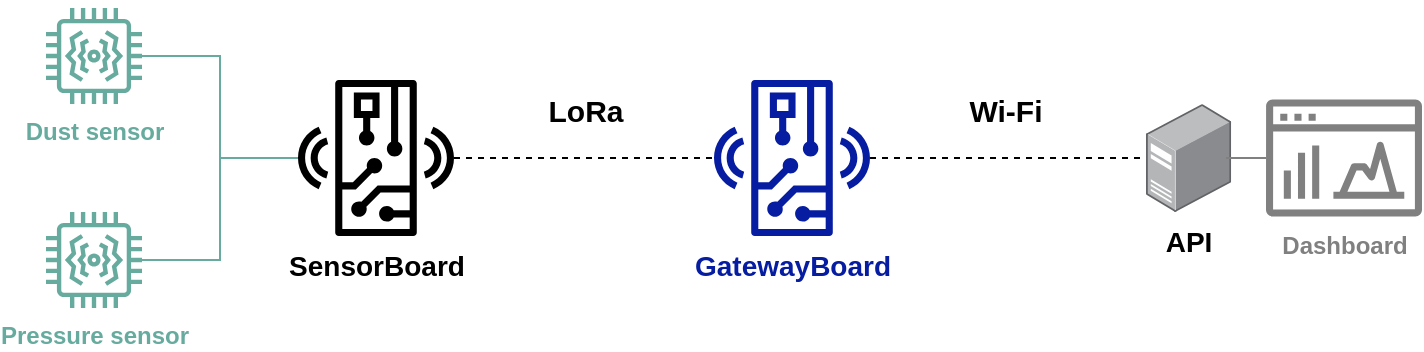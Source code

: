 <mxfile version="27.1.5">
  <diagram name="Page-1" id="eavhPGMwy9YKpKgykWjc">
    <mxGraphModel dx="998" dy="542" grid="1" gridSize="10" guides="1" tooltips="1" connect="1" arrows="1" fold="1" page="1" pageScale="1" pageWidth="827" pageHeight="1169" math="0" shadow="0">
      <root>
        <mxCell id="0" />
        <mxCell id="1" parent="0" />
        <mxCell id="Pu6c8xTo7z5lnewg2ZwK-1" value="&lt;b&gt;&lt;font style=&quot;font-size: 14px;&quot;&gt;API&lt;/font&gt;&lt;/b&gt;" style="image;points=[];aspect=fixed;html=1;align=center;shadow=0;dashed=0;image=img/lib/allied_telesis/computer_and_terminals/Server_Desktop.svg;labelBackgroundColor=none;fontColor=default;" vertex="1" parent="1">
          <mxGeometry x="630" y="192" width="42.6" height="54" as="geometry" />
        </mxCell>
        <mxCell id="Pu6c8xTo7z5lnewg2ZwK-3" value="" style="sketch=0;outlineConnect=0;fontColor=#232F3E;gradientColor=none;fillColor=#061CA1;strokeColor=none;dashed=0;verticalLabelPosition=bottom;verticalAlign=top;align=center;html=1;fontSize=12;fontStyle=0;aspect=fixed;pointerEvents=1;shape=mxgraph.aws4.hardware_board;rotation=-90;" vertex="1" parent="1">
          <mxGeometry x="414" y="180" width="78" height="78" as="geometry" />
        </mxCell>
        <mxCell id="Pu6c8xTo7z5lnewg2ZwK-4" value="" style="sketch=0;outlineConnect=0;fontColor=#232F3E;gradientColor=none;fillColor=#000000;strokeColor=none;dashed=0;verticalLabelPosition=bottom;verticalAlign=top;align=center;html=1;fontSize=12;fontStyle=0;aspect=fixed;pointerEvents=1;shape=mxgraph.aws4.hardware_board;rotation=-90;" vertex="1" parent="1">
          <mxGeometry x="206" y="180" width="78" height="78" as="geometry" />
        </mxCell>
        <mxCell id="Pu6c8xTo7z5lnewg2ZwK-5" value="" style="endArrow=none;dashed=1;html=1;rounded=0;" edge="1" parent="1" source="Pu6c8xTo7z5lnewg2ZwK-4" target="Pu6c8xTo7z5lnewg2ZwK-3">
          <mxGeometry width="50" height="50" relative="1" as="geometry">
            <mxPoint x="336" y="280" as="sourcePoint" />
            <mxPoint x="386" y="230" as="targetPoint" />
          </mxGeometry>
        </mxCell>
        <mxCell id="Pu6c8xTo7z5lnewg2ZwK-6" value="" style="endArrow=none;dashed=1;html=1;rounded=0;" edge="1" parent="1" source="Pu6c8xTo7z5lnewg2ZwK-3" target="Pu6c8xTo7z5lnewg2ZwK-1">
          <mxGeometry width="50" height="50" relative="1" as="geometry">
            <mxPoint x="606.6" y="240" as="sourcePoint" />
            <mxPoint x="768.6" y="240" as="targetPoint" />
          </mxGeometry>
        </mxCell>
        <mxCell id="Pu6c8xTo7z5lnewg2ZwK-7" value="&lt;b&gt;&lt;font style=&quot;font-size: 15px;&quot;&gt;LoRa&lt;/font&gt;&lt;/b&gt;" style="text;html=1;align=center;verticalAlign=middle;whiteSpace=wrap;rounded=0;" vertex="1" parent="1">
          <mxGeometry x="320" y="180" width="60" height="30" as="geometry" />
        </mxCell>
        <mxCell id="Pu6c8xTo7z5lnewg2ZwK-10" value="&lt;b&gt;&lt;font style=&quot;font-size: 15px;&quot;&gt;Wi-Fi&lt;/font&gt;&lt;/b&gt;" style="text;html=1;align=center;verticalAlign=middle;whiteSpace=wrap;rounded=0;" vertex="1" parent="1">
          <mxGeometry x="530" y="180" width="60" height="30" as="geometry" />
        </mxCell>
        <mxCell id="Pu6c8xTo7z5lnewg2ZwK-15" value="&lt;font style=&quot;font-size: 14px; color: rgb(6, 28, 161);&quot;&gt;&lt;b&gt;GatewayBoard&lt;/b&gt;&lt;/font&gt;" style="text;html=1;align=center;verticalAlign=middle;resizable=0;points=[];autosize=1;strokeColor=none;fillColor=none;" vertex="1" parent="1">
          <mxGeometry x="393" y="258" width="120" height="30" as="geometry" />
        </mxCell>
        <mxCell id="Pu6c8xTo7z5lnewg2ZwK-17" value="&lt;font style=&quot;font-size: 14px;&quot;&gt;&lt;b&gt;SensorBoard&lt;/b&gt;&lt;/font&gt;" style="text;html=1;align=center;verticalAlign=middle;resizable=0;points=[];autosize=1;strokeColor=none;fillColor=none;" vertex="1" parent="1">
          <mxGeometry x="190" y="258" width="110" height="30" as="geometry" />
        </mxCell>
        <mxCell id="Pu6c8xTo7z5lnewg2ZwK-21" style="edgeStyle=orthogonalEdgeStyle;rounded=0;orthogonalLoop=1;jettySize=auto;html=1;endArrow=none;startFill=0;strokeColor=#67AB9F;" edge="1" parent="1" source="Pu6c8xTo7z5lnewg2ZwK-19" target="Pu6c8xTo7z5lnewg2ZwK-4">
          <mxGeometry relative="1" as="geometry" />
        </mxCell>
        <mxCell id="Pu6c8xTo7z5lnewg2ZwK-19" value="&lt;font style=&quot;color: rgb(103, 171, 159);&quot;&gt;Dust sensor&lt;/font&gt;" style="sketch=0;outlineConnect=0;fontColor=#232F3E;gradientColor=none;fillColor=#67AB9F;strokeColor=none;dashed=0;verticalLabelPosition=bottom;verticalAlign=top;align=center;html=1;fontSize=12;fontStyle=1;aspect=fixed;pointerEvents=1;shape=mxgraph.aws4.iot_thing_vibration_sensor;" vertex="1" parent="1">
          <mxGeometry x="80" y="144" width="48" height="48" as="geometry" />
        </mxCell>
        <mxCell id="Pu6c8xTo7z5lnewg2ZwK-22" style="edgeStyle=orthogonalEdgeStyle;rounded=0;orthogonalLoop=1;jettySize=auto;html=1;endArrow=none;startFill=0;strokeColor=#67AB9F;" edge="1" parent="1" source="Pu6c8xTo7z5lnewg2ZwK-20" target="Pu6c8xTo7z5lnewg2ZwK-4">
          <mxGeometry relative="1" as="geometry" />
        </mxCell>
        <mxCell id="Pu6c8xTo7z5lnewg2ZwK-20" value="&lt;font style=&quot;color: rgb(103, 171, 159);&quot;&gt;Pressure sensor&lt;/font&gt;" style="sketch=0;outlineConnect=0;fontColor=#232F3E;gradientColor=none;fillColor=#67AB9F;strokeColor=none;dashed=0;verticalLabelPosition=bottom;verticalAlign=top;align=center;html=1;fontSize=12;fontStyle=1;aspect=fixed;pointerEvents=1;shape=mxgraph.aws4.iot_thing_vibration_sensor;" vertex="1" parent="1">
          <mxGeometry x="80" y="246" width="48" height="48" as="geometry" />
        </mxCell>
        <mxCell id="Pu6c8xTo7z5lnewg2ZwK-24" value="" style="shape=image;html=1;verticalAlign=top;verticalLabelPosition=bottom;labelBackgroundColor=#ffffff;imageAspect=0;aspect=fixed;image=https://cdn4.iconfinder.com/data/icons/ionicons/512/icon-battery-half-128.png" vertex="1" parent="1">
          <mxGeometry x="225" y="140" width="40" height="40" as="geometry" />
        </mxCell>
        <mxCell id="Pu6c8xTo7z5lnewg2ZwK-26" style="edgeStyle=orthogonalEdgeStyle;rounded=0;orthogonalLoop=1;jettySize=auto;html=1;endArrow=none;startFill=0;strokeColor=#808080;" edge="1" parent="1" source="Pu6c8xTo7z5lnewg2ZwK-25" target="Pu6c8xTo7z5lnewg2ZwK-1">
          <mxGeometry relative="1" as="geometry" />
        </mxCell>
        <mxCell id="Pu6c8xTo7z5lnewg2ZwK-25" value="&lt;font style=&quot;color: rgb(128, 128, 128);&quot;&gt;&lt;b&gt;Dashboard&lt;/b&gt;&lt;/font&gt;" style="sketch=0;outlineConnect=0;fontColor=#232F3E;gradientColor=none;fillColor=#808080;strokeColor=none;dashed=0;verticalLabelPosition=bottom;verticalAlign=top;align=center;html=1;fontSize=12;fontStyle=0;aspect=fixed;pointerEvents=1;shape=mxgraph.aws4.opensearch_dashboards;" vertex="1" parent="1">
          <mxGeometry x="690" y="189.5" width="78" height="59" as="geometry" />
        </mxCell>
      </root>
    </mxGraphModel>
  </diagram>
</mxfile>

